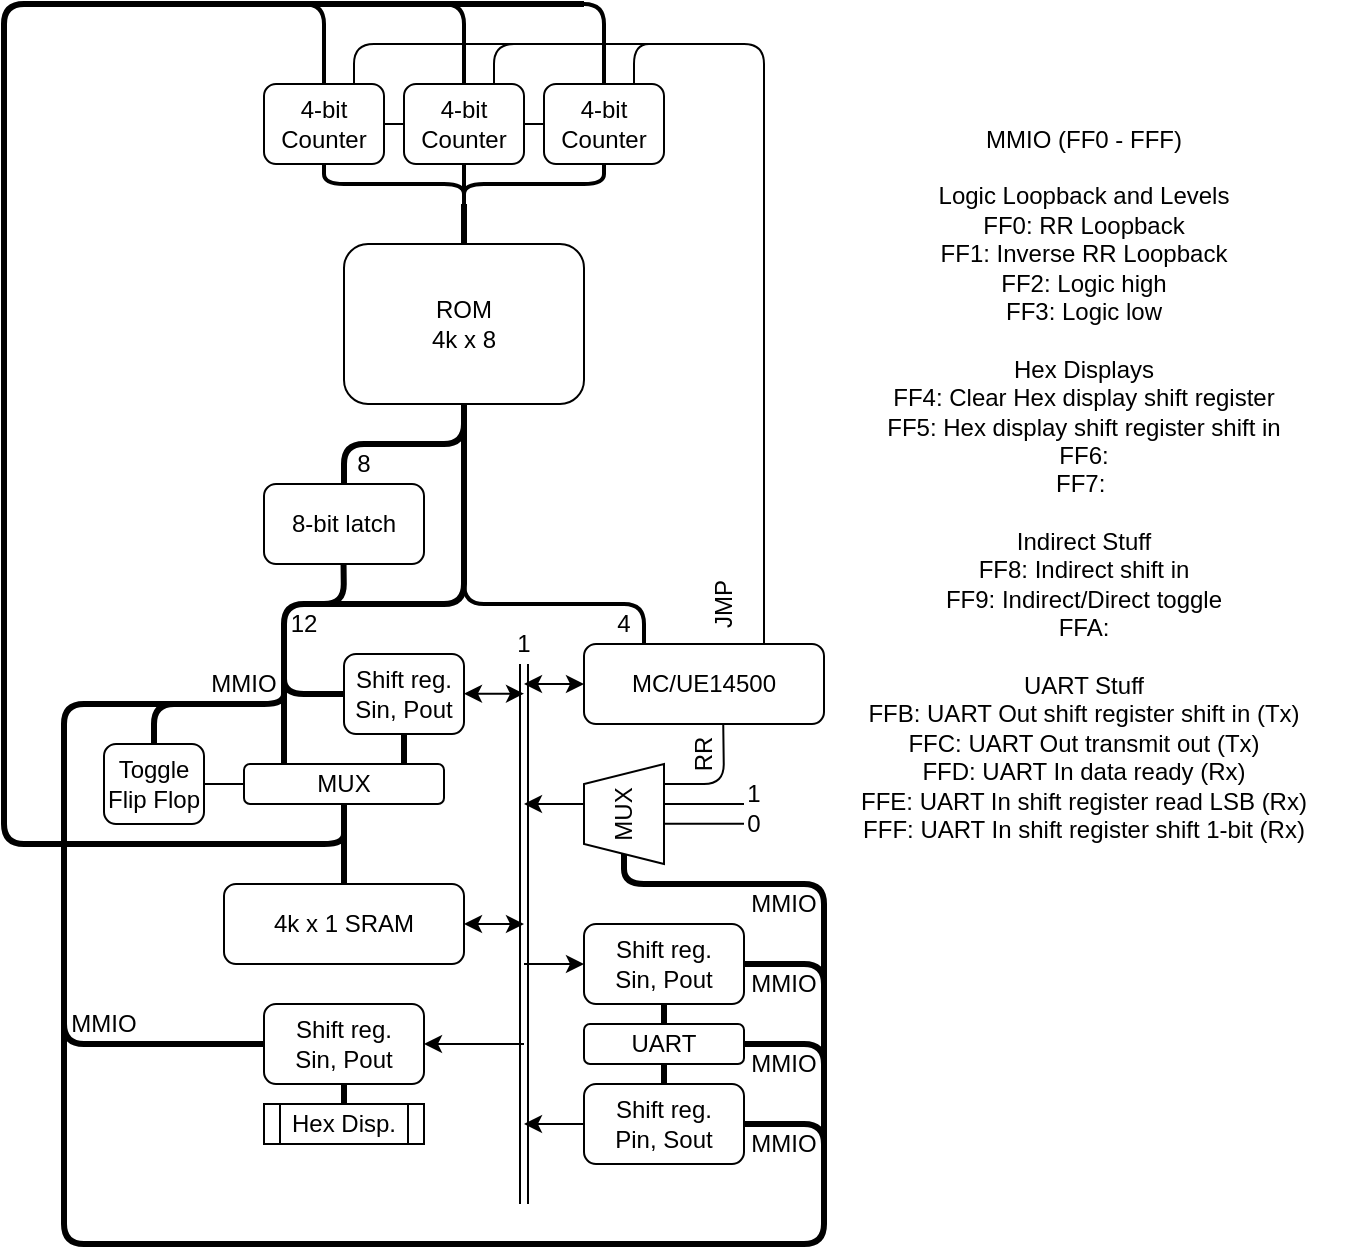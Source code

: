 <mxfile version="12.9.3" type="device"><diagram id="I-YkZ5LdBHCHRvH_3mA0" name="Page-1"><mxGraphModel dx="1185" dy="685" grid="1" gridSize="10" guides="1" tooltips="1" connect="1" arrows="1" fold="1" page="1" pageScale="1" pageWidth="1654" pageHeight="1169" math="0" shadow="0"><root><mxCell id="0"/><mxCell id="1" parent="0"/><mxCell id="8l3-YxI3ai0ymFN7kVO_-1" value="ROM&lt;br&gt;4k x 8" style="rounded=1;whiteSpace=wrap;html=1;" parent="1" vertex="1"><mxGeometry x="400" y="240" width="120" height="80" as="geometry"/></mxCell><mxCell id="8l3-YxI3ai0ymFN7kVO_-2" value="8-bit latch" style="rounded=1;whiteSpace=wrap;html=1;" parent="1" vertex="1"><mxGeometry x="360" y="360" width="80" height="40" as="geometry"/></mxCell><mxCell id="tXuFLTujib4V-xZhIFWW-1" value="" style="endArrow=none;html=1;entryX=0.5;entryY=1;entryDx=0;entryDy=0;exitX=0.5;exitY=0;exitDx=0;exitDy=0;strokeWidth=3;" parent="1" source="8l3-YxI3ai0ymFN7kVO_-2" target="8l3-YxI3ai0ymFN7kVO_-1" edge="1"><mxGeometry width="50" height="50" relative="1" as="geometry"><mxPoint x="470" y="400" as="sourcePoint"/><mxPoint x="520" y="350" as="targetPoint"/><Array as="points"><mxPoint x="400" y="340"/><mxPoint x="460" y="340"/></Array></mxGeometry></mxCell><mxCell id="tXuFLTujib4V-xZhIFWW-3" value="" style="endArrow=none;html=1;strokeWidth=3;" parent="1" edge="1"><mxGeometry width="50" height="50" relative="1" as="geometry"><mxPoint x="460" y="400" as="sourcePoint"/><mxPoint x="460" y="330" as="targetPoint"/></mxGeometry></mxCell><mxCell id="tXuFLTujib4V-xZhIFWW-5" value="" style="endArrow=none;html=1;strokeWidth=2;entryX=0.25;entryY=0;entryDx=0;entryDy=0;" parent="1" target="tXuFLTujib4V-xZhIFWW-6" edge="1"><mxGeometry width="50" height="50" relative="1" as="geometry"><mxPoint x="460" y="400" as="sourcePoint"/><mxPoint x="460" y="440" as="targetPoint"/><Array as="points"><mxPoint x="460" y="420"/><mxPoint x="550" y="420"/></Array></mxGeometry></mxCell><mxCell id="tXuFLTujib4V-xZhIFWW-6" value="MC/UE14500" style="rounded=1;whiteSpace=wrap;html=1;" parent="1" vertex="1"><mxGeometry x="520" y="440" width="120" height="40" as="geometry"/></mxCell><mxCell id="tXuFLTujib4V-xZhIFWW-7" value="" style="endArrow=none;html=1;strokeWidth=3;" parent="1" edge="1"><mxGeometry width="50" height="50" relative="1" as="geometry"><mxPoint x="370" y="500" as="sourcePoint"/><mxPoint x="460" y="400" as="targetPoint"/><Array as="points"><mxPoint x="370" y="420"/><mxPoint x="460" y="420"/></Array></mxGeometry></mxCell><mxCell id="tXuFLTujib4V-xZhIFWW-9" value="4" style="text;html=1;strokeColor=none;fillColor=none;align=center;verticalAlign=middle;whiteSpace=wrap;rounded=0;" parent="1" vertex="1"><mxGeometry x="520" y="420" width="40" height="20" as="geometry"/></mxCell><mxCell id="tXuFLTujib4V-xZhIFWW-10" value="8" style="text;html=1;strokeColor=none;fillColor=none;align=center;verticalAlign=middle;whiteSpace=wrap;rounded=0;" parent="1" vertex="1"><mxGeometry x="390" y="340" width="40" height="20" as="geometry"/></mxCell><mxCell id="tXuFLTujib4V-xZhIFWW-14" value="12" style="text;html=1;strokeColor=none;fillColor=none;align=center;verticalAlign=middle;whiteSpace=wrap;rounded=0;" parent="1" vertex="1"><mxGeometry x="360" y="420" width="40" height="20" as="geometry"/></mxCell><mxCell id="tXuFLTujib4V-xZhIFWW-15" value="4k x 1 SRAM" style="rounded=1;whiteSpace=wrap;html=1;" parent="1" vertex="1"><mxGeometry x="340" y="560" width="120" height="40" as="geometry"/></mxCell><mxCell id="tXuFLTujib4V-xZhIFWW-16" value="" style="shape=link;html=1;strokeWidth=1;" parent="1" edge="1"><mxGeometry width="50" height="50" relative="1" as="geometry"><mxPoint x="490" y="450" as="sourcePoint"/><mxPoint x="490" y="720" as="targetPoint"/></mxGeometry></mxCell><mxCell id="tXuFLTujib4V-xZhIFWW-21" value="1" style="text;html=1;strokeColor=none;fillColor=none;align=center;verticalAlign=middle;whiteSpace=wrap;rounded=0;" parent="1" vertex="1"><mxGeometry x="470" y="430" width="40" height="20" as="geometry"/></mxCell><mxCell id="tXuFLTujib4V-xZhIFWW-23" value="4-bit Counter" style="rounded=1;whiteSpace=wrap;html=1;" parent="1" vertex="1"><mxGeometry x="360" y="160" width="60" height="40" as="geometry"/></mxCell><mxCell id="tXuFLTujib4V-xZhIFWW-24" value="4-bit Counter" style="rounded=1;whiteSpace=wrap;html=1;" parent="1" vertex="1"><mxGeometry x="430" y="160" width="60" height="40" as="geometry"/></mxCell><mxCell id="tXuFLTujib4V-xZhIFWW-25" value="4-bit Counter" style="rounded=1;whiteSpace=wrap;html=1;" parent="1" vertex="1"><mxGeometry x="500" y="160" width="60" height="40" as="geometry"/></mxCell><mxCell id="tXuFLTujib4V-xZhIFWW-26" value="" style="endArrow=none;html=1;strokeWidth=3;entryX=0.5;entryY=0;entryDx=0;entryDy=0;" parent="1" target="8l3-YxI3ai0ymFN7kVO_-1" edge="1"><mxGeometry width="50" height="50" relative="1" as="geometry"><mxPoint x="460" y="220" as="sourcePoint"/><mxPoint x="480" y="230" as="targetPoint"/></mxGeometry></mxCell><mxCell id="tXuFLTujib4V-xZhIFWW-27" value="" style="endArrow=none;html=1;strokeWidth=2;entryX=0.5;entryY=1;entryDx=0;entryDy=0;" parent="1" target="tXuFLTujib4V-xZhIFWW-23" edge="1"><mxGeometry width="50" height="50" relative="1" as="geometry"><mxPoint x="460" y="220" as="sourcePoint"/><mxPoint x="480" y="220" as="targetPoint"/><Array as="points"><mxPoint x="460" y="210"/><mxPoint x="390" y="210"/></Array></mxGeometry></mxCell><mxCell id="tXuFLTujib4V-xZhIFWW-28" value="" style="endArrow=none;html=1;strokeWidth=2;entryX=0.5;entryY=1;entryDx=0;entryDy=0;" parent="1" target="tXuFLTujib4V-xZhIFWW-25" edge="1"><mxGeometry width="50" height="50" relative="1" as="geometry"><mxPoint x="460" y="220" as="sourcePoint"/><mxPoint x="480" y="220" as="targetPoint"/><Array as="points"><mxPoint x="460" y="210"/><mxPoint x="530" y="210"/></Array></mxGeometry></mxCell><mxCell id="tXuFLTujib4V-xZhIFWW-29" value="" style="endArrow=none;html=1;strokeWidth=2;entryX=0.5;entryY=1;entryDx=0;entryDy=0;" parent="1" target="tXuFLTujib4V-xZhIFWW-24" edge="1"><mxGeometry width="50" height="50" relative="1" as="geometry"><mxPoint x="460" y="220" as="sourcePoint"/><mxPoint x="480" y="220" as="targetPoint"/></mxGeometry></mxCell><mxCell id="tXuFLTujib4V-xZhIFWW-30" value="" style="endArrow=none;html=1;strokeWidth=1;entryX=0;entryY=0.5;entryDx=0;entryDy=0;exitX=1;exitY=0.5;exitDx=0;exitDy=0;" parent="1" source="tXuFLTujib4V-xZhIFWW-24" target="tXuFLTujib4V-xZhIFWW-25" edge="1"><mxGeometry width="50" height="50" relative="1" as="geometry"><mxPoint x="480" y="360" as="sourcePoint"/><mxPoint x="530" y="310" as="targetPoint"/></mxGeometry></mxCell><mxCell id="tXuFLTujib4V-xZhIFWW-31" value="" style="endArrow=none;html=1;strokeWidth=1;entryX=0;entryY=0.5;entryDx=0;entryDy=0;exitX=1;exitY=0.5;exitDx=0;exitDy=0;" parent="1" source="tXuFLTujib4V-xZhIFWW-23" target="tXuFLTujib4V-xZhIFWW-24" edge="1"><mxGeometry width="50" height="50" relative="1" as="geometry"><mxPoint x="480" y="250" as="sourcePoint"/><mxPoint x="530" y="200" as="targetPoint"/></mxGeometry></mxCell><mxCell id="tXuFLTujib4V-xZhIFWW-37" value="" style="endArrow=none;html=1;strokeWidth=1;exitX=0.75;exitY=0;exitDx=0;exitDy=0;" parent="1" source="tXuFLTujib4V-xZhIFWW-24" edge="1"><mxGeometry width="50" height="50" relative="1" as="geometry"><mxPoint x="470" y="160" as="sourcePoint"/><mxPoint x="500" y="140" as="targetPoint"/><Array as="points"><mxPoint x="475" y="140"/></Array></mxGeometry></mxCell><mxCell id="tXuFLTujib4V-xZhIFWW-38" value="" style="endArrow=none;html=1;strokeWidth=1;exitX=0.75;exitY=0;exitDx=0;exitDy=0;" parent="1" source="tXuFLTujib4V-xZhIFWW-25" edge="1"><mxGeometry width="50" height="50" relative="1" as="geometry"><mxPoint x="470" y="160" as="sourcePoint"/><mxPoint x="560" y="140" as="targetPoint"/><Array as="points"><mxPoint x="545" y="140"/></Array></mxGeometry></mxCell><mxCell id="tXuFLTujib4V-xZhIFWW-39" value="JMP" style="text;html=1;strokeColor=none;fillColor=none;align=center;verticalAlign=middle;whiteSpace=wrap;rounded=0;rotation=-90;" parent="1" vertex="1"><mxGeometry x="570" y="410" width="40" height="20" as="geometry"/></mxCell><mxCell id="tXuFLTujib4V-xZhIFWW-40" value="MMIO (FF0 - FFF)&lt;br&gt;&lt;br&gt;Logic Loopback and Levels&lt;br&gt;FF0: RR Loopback&lt;br&gt;FF1: Inverse RR Loopback&lt;br&gt;FF2: Logic high&lt;br&gt;FF3: Logic low&lt;br&gt;&lt;br&gt;Hex Displays&lt;br&gt;FF4: Clear Hex display shift register&lt;br&gt;FF5: Hex display shift register shift in&lt;br&gt;FF6:&lt;br&gt;FF7:&amp;nbsp;&lt;br&gt;&lt;br&gt;Indirect Stuff&lt;br&gt;FF8: Indirect shift in&lt;br&gt;FF9: Indirect/Direct toggle&lt;br&gt;FFA:&lt;br&gt;&lt;br&gt;UART Stuff&lt;br&gt;FFB: UART Out shift register shift in (Tx)&lt;br&gt;FFC: UART Out transmit out (Tx)&lt;br&gt;FFD: UART In data ready (Rx)&lt;br&gt;FFE: UART In shift register read LSB (Rx)&lt;br&gt;FFF: UART In shift register shift 1-bit (Rx)" style="text;html=1;strokeColor=none;fillColor=none;align=center;verticalAlign=middle;whiteSpace=wrap;rounded=0;" parent="1" vertex="1"><mxGeometry x="640" y="180" width="260" height="360" as="geometry"/></mxCell><mxCell id="HDpbavl2OqwUxw4515k2-1" value="Shift reg.&lt;br&gt;Sin, Pout" style="rounded=1;whiteSpace=wrap;html=1;" parent="1" vertex="1"><mxGeometry x="360" y="620" width="80" height="40" as="geometry"/></mxCell><mxCell id="HDpbavl2OqwUxw4515k2-3" value="Hex Disp." style="shape=process;whiteSpace=wrap;html=1;backgroundOutline=1;" parent="1" vertex="1"><mxGeometry x="360" y="670" width="80" height="20" as="geometry"/></mxCell><mxCell id="HDpbavl2OqwUxw4515k2-4" value="" style="endArrow=none;html=1;exitX=0.5;exitY=0;exitDx=0;exitDy=0;strokeWidth=3;" parent="1" source="HDpbavl2OqwUxw4515k2-3" target="HDpbavl2OqwUxw4515k2-1" edge="1"><mxGeometry width="50" height="50" relative="1" as="geometry"><mxPoint x="390" y="640" as="sourcePoint"/><mxPoint x="440" y="590" as="targetPoint"/></mxGeometry></mxCell><mxCell id="HDpbavl2OqwUxw4515k2-7" value="MUX" style="shape=trapezoid;perimeter=trapezoidPerimeter;whiteSpace=wrap;html=1;rotation=-90;" parent="1" vertex="1"><mxGeometry x="515" y="505" width="50" height="40" as="geometry"/></mxCell><mxCell id="HDpbavl2OqwUxw4515k2-8" value="" style="endArrow=none;html=1;strokeWidth=1;entryX=0.872;entryY=0.981;entryDx=0;entryDy=0;entryPerimeter=0;" parent="1" target="HDpbavl2OqwUxw4515k2-9" edge="1"><mxGeometry width="50" height="50" relative="1" as="geometry"><mxPoint x="560" y="510" as="sourcePoint"/><mxPoint x="580" y="460" as="targetPoint"/><Array as="points"><mxPoint x="590" y="510"/></Array></mxGeometry></mxCell><mxCell id="HDpbavl2OqwUxw4515k2-9" value="RR" style="text;html=1;strokeColor=none;fillColor=none;align=center;verticalAlign=middle;whiteSpace=wrap;rounded=0;rotation=-90;" parent="1" vertex="1"><mxGeometry x="560" y="485" width="40" height="20" as="geometry"/></mxCell><mxCell id="HDpbavl2OqwUxw4515k2-11" value="" style="endArrow=none;html=1;strokeWidth=1;" parent="1" edge="1"><mxGeometry width="50" height="50" relative="1" as="geometry"><mxPoint x="560" y="520" as="sourcePoint"/><mxPoint x="600" y="520" as="targetPoint"/></mxGeometry></mxCell><mxCell id="HDpbavl2OqwUxw4515k2-12" value="" style="endArrow=none;html=1;strokeWidth=1;" parent="1" edge="1"><mxGeometry width="50" height="50" relative="1" as="geometry"><mxPoint x="560" y="529.9" as="sourcePoint"/><mxPoint x="600" y="529.9" as="targetPoint"/></mxGeometry></mxCell><mxCell id="HDpbavl2OqwUxw4515k2-14" value="1" style="text;html=1;strokeColor=none;fillColor=none;align=center;verticalAlign=middle;whiteSpace=wrap;rounded=0;" parent="1" vertex="1"><mxGeometry x="600" y="505" width="10" height="20" as="geometry"/></mxCell><mxCell id="HDpbavl2OqwUxw4515k2-15" value="0" style="text;html=1;strokeColor=none;fillColor=none;align=center;verticalAlign=middle;whiteSpace=wrap;rounded=0;" parent="1" vertex="1"><mxGeometry x="600" y="520" width="10" height="20" as="geometry"/></mxCell><mxCell id="HDpbavl2OqwUxw4515k2-16" value="Shift reg.&lt;br&gt;Sin, Pout" style="rounded=1;whiteSpace=wrap;html=1;" parent="1" vertex="1"><mxGeometry x="520" y="580" width="80" height="40" as="geometry"/></mxCell><mxCell id="HDpbavl2OqwUxw4515k2-17" value="Shift reg.&lt;br&gt;Pin, Sout" style="rounded=1;whiteSpace=wrap;html=1;" parent="1" vertex="1"><mxGeometry x="520" y="660" width="80" height="40" as="geometry"/></mxCell><mxCell id="HDpbavl2OqwUxw4515k2-18" value="UART" style="rounded=1;whiteSpace=wrap;html=1;" parent="1" vertex="1"><mxGeometry x="520" y="630" width="80" height="20" as="geometry"/></mxCell><mxCell id="HDpbavl2OqwUxw4515k2-20" value="" style="endArrow=none;html=1;strokeWidth=3;entryX=0.5;entryY=1;entryDx=0;entryDy=0;exitX=0.5;exitY=0;exitDx=0;exitDy=0;" parent="1" source="HDpbavl2OqwUxw4515k2-18" target="HDpbavl2OqwUxw4515k2-16" edge="1"><mxGeometry width="50" height="50" relative="1" as="geometry"><mxPoint x="660" y="630" as="sourcePoint"/><mxPoint x="710" y="580" as="targetPoint"/></mxGeometry></mxCell><mxCell id="HDpbavl2OqwUxw4515k2-21" value="" style="endArrow=classic;html=1;strokeWidth=1;entryX=0;entryY=0.5;entryDx=0;entryDy=0;" parent="1" target="HDpbavl2OqwUxw4515k2-16" edge="1"><mxGeometry width="50" height="50" relative="1" as="geometry"><mxPoint x="490" y="600" as="sourcePoint"/><mxPoint x="620" y="510" as="targetPoint"/></mxGeometry></mxCell><mxCell id="HDpbavl2OqwUxw4515k2-22" value="" style="endArrow=classic;html=1;strokeWidth=1;" parent="1" source="HDpbavl2OqwUxw4515k2-17" edge="1"><mxGeometry width="50" height="50" relative="1" as="geometry"><mxPoint x="570" y="560" as="sourcePoint"/><mxPoint x="490" y="680" as="targetPoint"/></mxGeometry></mxCell><mxCell id="HDpbavl2OqwUxw4515k2-23" value="" style="endArrow=none;html=1;strokeWidth=3;entryX=0.5;entryY=0;entryDx=0;entryDy=0;" parent="1" target="HDpbavl2OqwUxw4515k2-17" edge="1"><mxGeometry width="50" height="50" relative="1" as="geometry"><mxPoint x="560" y="650" as="sourcePoint"/><mxPoint x="620" y="510" as="targetPoint"/></mxGeometry></mxCell><mxCell id="HDpbavl2OqwUxw4515k2-24" value="" style="endArrow=classic;html=1;strokeWidth=1;entryX=1;entryY=0.5;entryDx=0;entryDy=0;" parent="1" target="HDpbavl2OqwUxw4515k2-1" edge="1"><mxGeometry width="50" height="50" relative="1" as="geometry"><mxPoint x="490" y="640" as="sourcePoint"/><mxPoint x="620" y="600" as="targetPoint"/></mxGeometry></mxCell><mxCell id="HDpbavl2OqwUxw4515k2-25" value="" style="endArrow=classic;html=1;strokeWidth=1;" parent="1" edge="1"><mxGeometry width="50" height="50" relative="1" as="geometry"><mxPoint x="520" y="520" as="sourcePoint"/><mxPoint x="490" y="520" as="targetPoint"/></mxGeometry></mxCell><mxCell id="HDpbavl2OqwUxw4515k2-27" value="" style="endArrow=classic;startArrow=classic;html=1;strokeWidth=1;entryX=0;entryY=0.5;entryDx=0;entryDy=0;" parent="1" target="tXuFLTujib4V-xZhIFWW-6" edge="1"><mxGeometry width="50" height="50" relative="1" as="geometry"><mxPoint x="490" y="460" as="sourcePoint"/><mxPoint x="620" y="490" as="targetPoint"/></mxGeometry></mxCell><mxCell id="HDpbavl2OqwUxw4515k2-28" value="" style="endArrow=none;html=1;strokeWidth=3;exitX=0;exitY=0.5;exitDx=0;exitDy=0;" parent="1" source="HDpbavl2OqwUxw4515k2-7" edge="1"><mxGeometry width="50" height="50" relative="1" as="geometry"><mxPoint x="540" y="560" as="sourcePoint"/><mxPoint x="320" y="470" as="targetPoint"/><Array as="points"><mxPoint x="540" y="560"/><mxPoint x="640" y="560"/><mxPoint x="640" y="740"/><mxPoint x="260" y="740"/><mxPoint x="260" y="470"/></Array></mxGeometry></mxCell><mxCell id="HDpbavl2OqwUxw4515k2-29" value="" style="endArrow=none;html=1;strokeWidth=3;" parent="1" edge="1"><mxGeometry width="50" height="50" relative="1" as="geometry"><mxPoint x="640" y="620" as="sourcePoint"/><mxPoint x="600" y="600" as="targetPoint"/><Array as="points"><mxPoint x="640" y="600"/></Array></mxGeometry></mxCell><mxCell id="HDpbavl2OqwUxw4515k2-30" value="" style="endArrow=none;html=1;strokeWidth=3;exitX=1;exitY=0.5;exitDx=0;exitDy=0;" parent="1" source="HDpbavl2OqwUxw4515k2-17" edge="1"><mxGeometry width="50" height="50" relative="1" as="geometry"><mxPoint x="560" y="660" as="sourcePoint"/><mxPoint x="640" y="700" as="targetPoint"/><Array as="points"><mxPoint x="640" y="680"/></Array></mxGeometry></mxCell><mxCell id="HDpbavl2OqwUxw4515k2-31" value="" style="endArrow=none;html=1;strokeWidth=3;entryX=0;entryY=0.5;entryDx=0;entryDy=0;" parent="1" target="HDpbavl2OqwUxw4515k2-1" edge="1"><mxGeometry width="50" height="50" relative="1" as="geometry"><mxPoint x="260" y="620" as="sourcePoint"/><mxPoint x="400" y="610" as="targetPoint"/><Array as="points"><mxPoint x="260" y="640"/></Array></mxGeometry></mxCell><mxCell id="HDpbavl2OqwUxw4515k2-32" value="MMIO" style="text;html=1;strokeColor=none;fillColor=none;align=center;verticalAlign=middle;whiteSpace=wrap;rounded=0;rotation=0;" parent="1" vertex="1"><mxGeometry x="260" y="620" width="40" height="20" as="geometry"/></mxCell><mxCell id="HDpbavl2OqwUxw4515k2-33" value="MMIO" style="text;html=1;strokeColor=none;fillColor=none;align=center;verticalAlign=middle;whiteSpace=wrap;rounded=0;rotation=0;" parent="1" vertex="1"><mxGeometry x="600" y="600" width="40" height="20" as="geometry"/></mxCell><mxCell id="HDpbavl2OqwUxw4515k2-34" value="MMIO" style="text;html=1;strokeColor=none;fillColor=none;align=center;verticalAlign=middle;whiteSpace=wrap;rounded=0;rotation=0;" parent="1" vertex="1"><mxGeometry x="600" y="680" width="40" height="20" as="geometry"/></mxCell><mxCell id="HDpbavl2OqwUxw4515k2-37" value="" style="endArrow=none;html=1;strokeWidth=3;exitX=1;exitY=0.5;exitDx=0;exitDy=0;" parent="1" source="HDpbavl2OqwUxw4515k2-18" edge="1"><mxGeometry width="50" height="50" relative="1" as="geometry"><mxPoint x="590" y="700" as="sourcePoint"/><mxPoint x="640" y="660" as="targetPoint"/><Array as="points"><mxPoint x="640" y="640"/></Array></mxGeometry></mxCell><mxCell id="HDpbavl2OqwUxw4515k2-38" value="MMIO" style="text;html=1;strokeColor=none;fillColor=none;align=center;verticalAlign=middle;whiteSpace=wrap;rounded=0;rotation=0;" parent="1" vertex="1"><mxGeometry x="600" y="640" width="40" height="20" as="geometry"/></mxCell><mxCell id="yXU42JdL4CS9_GgLqaDN-1" value="MMIO" style="text;html=1;strokeColor=none;fillColor=none;align=center;verticalAlign=middle;whiteSpace=wrap;rounded=0;rotation=0;" parent="1" vertex="1"><mxGeometry x="600" y="560" width="40" height="20" as="geometry"/></mxCell><mxCell id="p8dILqg1nXnzQx09eV7O-18" value="" style="endArrow=none;html=1;strokeWidth=1;exitX=0.75;exitY=0;exitDx=0;exitDy=0;" parent="1" source="tXuFLTujib4V-xZhIFWW-23" edge="1"><mxGeometry width="50" height="50" relative="1" as="geometry"><mxPoint x="750" y="250" as="sourcePoint"/><mxPoint x="560" y="140" as="targetPoint"/><Array as="points"><mxPoint x="405" y="140"/></Array></mxGeometry></mxCell><mxCell id="V7qAPwza1yzeXOuGVqtu-1" value="" style="endArrow=none;html=1;" parent="1" edge="1"><mxGeometry width="50" height="50" relative="1" as="geometry"><mxPoint x="610" y="440" as="sourcePoint"/><mxPoint x="550" y="140" as="targetPoint"/><Array as="points"><mxPoint x="610" y="140"/></Array></mxGeometry></mxCell><mxCell id="V7qAPwza1yzeXOuGVqtu-2" value="" style="endArrow=none;html=1;entryX=0.5;entryY=0;entryDx=0;entryDy=0;strokeWidth=2;" parent="1" target="tXuFLTujib4V-xZhIFWW-25" edge="1"><mxGeometry width="50" height="50" relative="1" as="geometry"><mxPoint x="490" y="120" as="sourcePoint"/><mxPoint x="530" y="180" as="targetPoint"/><Array as="points"><mxPoint x="530" y="120"/></Array></mxGeometry></mxCell><mxCell id="V7qAPwza1yzeXOuGVqtu-3" value="" style="endArrow=none;html=1;strokeWidth=2;entryX=0.5;entryY=0;entryDx=0;entryDy=0;" parent="1" target="tXuFLTujib4V-xZhIFWW-24" edge="1"><mxGeometry width="50" height="50" relative="1" as="geometry"><mxPoint x="420" y="120" as="sourcePoint"/><mxPoint x="530" y="180" as="targetPoint"/><Array as="points"><mxPoint x="460" y="120"/></Array></mxGeometry></mxCell><mxCell id="V7qAPwza1yzeXOuGVqtu-4" value="" style="endArrow=none;html=1;strokeWidth=2;entryX=0.5;entryY=0;entryDx=0;entryDy=0;" parent="1" target="tXuFLTujib4V-xZhIFWW-23" edge="1"><mxGeometry width="50" height="50" relative="1" as="geometry"><mxPoint x="360" y="120" as="sourcePoint"/><mxPoint x="530" y="180" as="targetPoint"/><Array as="points"><mxPoint x="390" y="120"/></Array></mxGeometry></mxCell><mxCell id="jLB-RkpExUHVr4nChvtX-5" value="" style="endArrow=classic;startArrow=classic;html=1;strokeWidth=1;entryX=0;entryY=0.5;entryDx=0;entryDy=0;" edge="1" parent="1"><mxGeometry width="50" height="50" relative="1" as="geometry"><mxPoint x="460" y="580" as="sourcePoint"/><mxPoint x="490" y="580" as="targetPoint"/></mxGeometry></mxCell><mxCell id="jLB-RkpExUHVr4nChvtX-7" value="" style="endArrow=none;html=1;exitX=0.5;exitY=0;exitDx=0;exitDy=0;entryX=0.5;entryY=1;entryDx=0;entryDy=0;strokeWidth=3;" edge="1" parent="1" source="tXuFLTujib4V-xZhIFWW-15" target="jLB-RkpExUHVr4nChvtX-17"><mxGeometry width="50" height="50" relative="1" as="geometry"><mxPoint x="390" y="540" as="sourcePoint"/><mxPoint x="400" y="525" as="targetPoint"/></mxGeometry></mxCell><mxCell id="jLB-RkpExUHVr4nChvtX-8" value="Shift reg.&lt;br&gt;Sin, Pout" style="rounded=1;whiteSpace=wrap;html=1;" vertex="1" parent="1"><mxGeometry x="400" y="445" width="60" height="40" as="geometry"/></mxCell><mxCell id="jLB-RkpExUHVr4nChvtX-9" value="" style="endArrow=classic;startArrow=classic;html=1;strokeWidth=1;entryX=0;entryY=0.5;entryDx=0;entryDy=0;" edge="1" parent="1"><mxGeometry width="50" height="50" relative="1" as="geometry"><mxPoint x="460" y="464.83" as="sourcePoint"/><mxPoint x="490" y="464.83" as="targetPoint"/></mxGeometry></mxCell><mxCell id="jLB-RkpExUHVr4nChvtX-17" value="MUX" style="rounded=1;whiteSpace=wrap;html=1;" vertex="1" parent="1"><mxGeometry x="350" y="500" width="100" height="20" as="geometry"/></mxCell><mxCell id="jLB-RkpExUHVr4nChvtX-18" value="" style="endArrow=none;html=1;entryX=0.5;entryY=1;entryDx=0;entryDy=0;strokeWidth=3;" edge="1" parent="1"><mxGeometry width="50" height="50" relative="1" as="geometry"><mxPoint x="430" y="500" as="sourcePoint"/><mxPoint x="430" y="485" as="targetPoint"/></mxGeometry></mxCell><mxCell id="jLB-RkpExUHVr4nChvtX-21" value="" style="endArrow=none;html=1;entryX=0.5;entryY=1;entryDx=0;entryDy=0;strokeWidth=3;" edge="1" parent="1"><mxGeometry width="50" height="50" relative="1" as="geometry"><mxPoint x="380" y="420" as="sourcePoint"/><mxPoint x="399.77" y="400" as="targetPoint"/><Array as="points"><mxPoint x="400" y="420"/></Array></mxGeometry></mxCell><mxCell id="jLB-RkpExUHVr4nChvtX-22" value="" style="endArrow=none;html=1;entryX=0;entryY=0.5;entryDx=0;entryDy=0;strokeWidth=3;" edge="1" parent="1" target="jLB-RkpExUHVr4nChvtX-8"><mxGeometry width="50" height="50" relative="1" as="geometry"><mxPoint x="370" y="450" as="sourcePoint"/><mxPoint x="409.77" y="410" as="targetPoint"/><Array as="points"><mxPoint x="370" y="465"/></Array></mxGeometry></mxCell><mxCell id="jLB-RkpExUHVr4nChvtX-25" value="Toggle Flip Flop" style="rounded=1;whiteSpace=wrap;html=1;" vertex="1" parent="1"><mxGeometry x="280" y="490" width="50" height="40" as="geometry"/></mxCell><mxCell id="jLB-RkpExUHVr4nChvtX-26" value="" style="endArrow=none;html=1;exitX=0;exitY=0.5;exitDx=0;exitDy=0;entryX=1;entryY=0.5;entryDx=0;entryDy=0;strokeWidth=1;" edge="1" parent="1" source="jLB-RkpExUHVr4nChvtX-17" target="jLB-RkpExUHVr4nChvtX-25"><mxGeometry width="50" height="50" relative="1" as="geometry"><mxPoint x="410" y="555" as="sourcePoint"/><mxPoint x="410" y="530" as="targetPoint"/></mxGeometry></mxCell><mxCell id="jLB-RkpExUHVr4nChvtX-27" value="" style="endArrow=none;html=1;entryX=0.5;entryY=0;entryDx=0;entryDy=0;strokeWidth=3;" edge="1" parent="1" target="jLB-RkpExUHVr4nChvtX-25"><mxGeometry width="50" height="50" relative="1" as="geometry"><mxPoint x="370" y="460" as="sourcePoint"/><mxPoint x="410" y="475" as="targetPoint"/><Array as="points"><mxPoint x="370" y="470"/><mxPoint x="305" y="470"/></Array></mxGeometry></mxCell><mxCell id="jLB-RkpExUHVr4nChvtX-28" value="MMIO" style="text;html=1;strokeColor=none;fillColor=none;align=center;verticalAlign=middle;whiteSpace=wrap;rounded=0;rotation=0;" vertex="1" parent="1"><mxGeometry x="330" y="450" width="40" height="20" as="geometry"/></mxCell><mxCell id="jLB-RkpExUHVr4nChvtX-29" value="" style="endArrow=none;html=1;strokeWidth=3;" edge="1" parent="1"><mxGeometry width="50" height="50" relative="1" as="geometry"><mxPoint x="520" y="120" as="sourcePoint"/><mxPoint x="400" y="530" as="targetPoint"/><Array as="points"><mxPoint x="230" y="120"/><mxPoint x="230" y="540"/><mxPoint x="400" y="540"/></Array></mxGeometry></mxCell></root></mxGraphModel></diagram></mxfile>